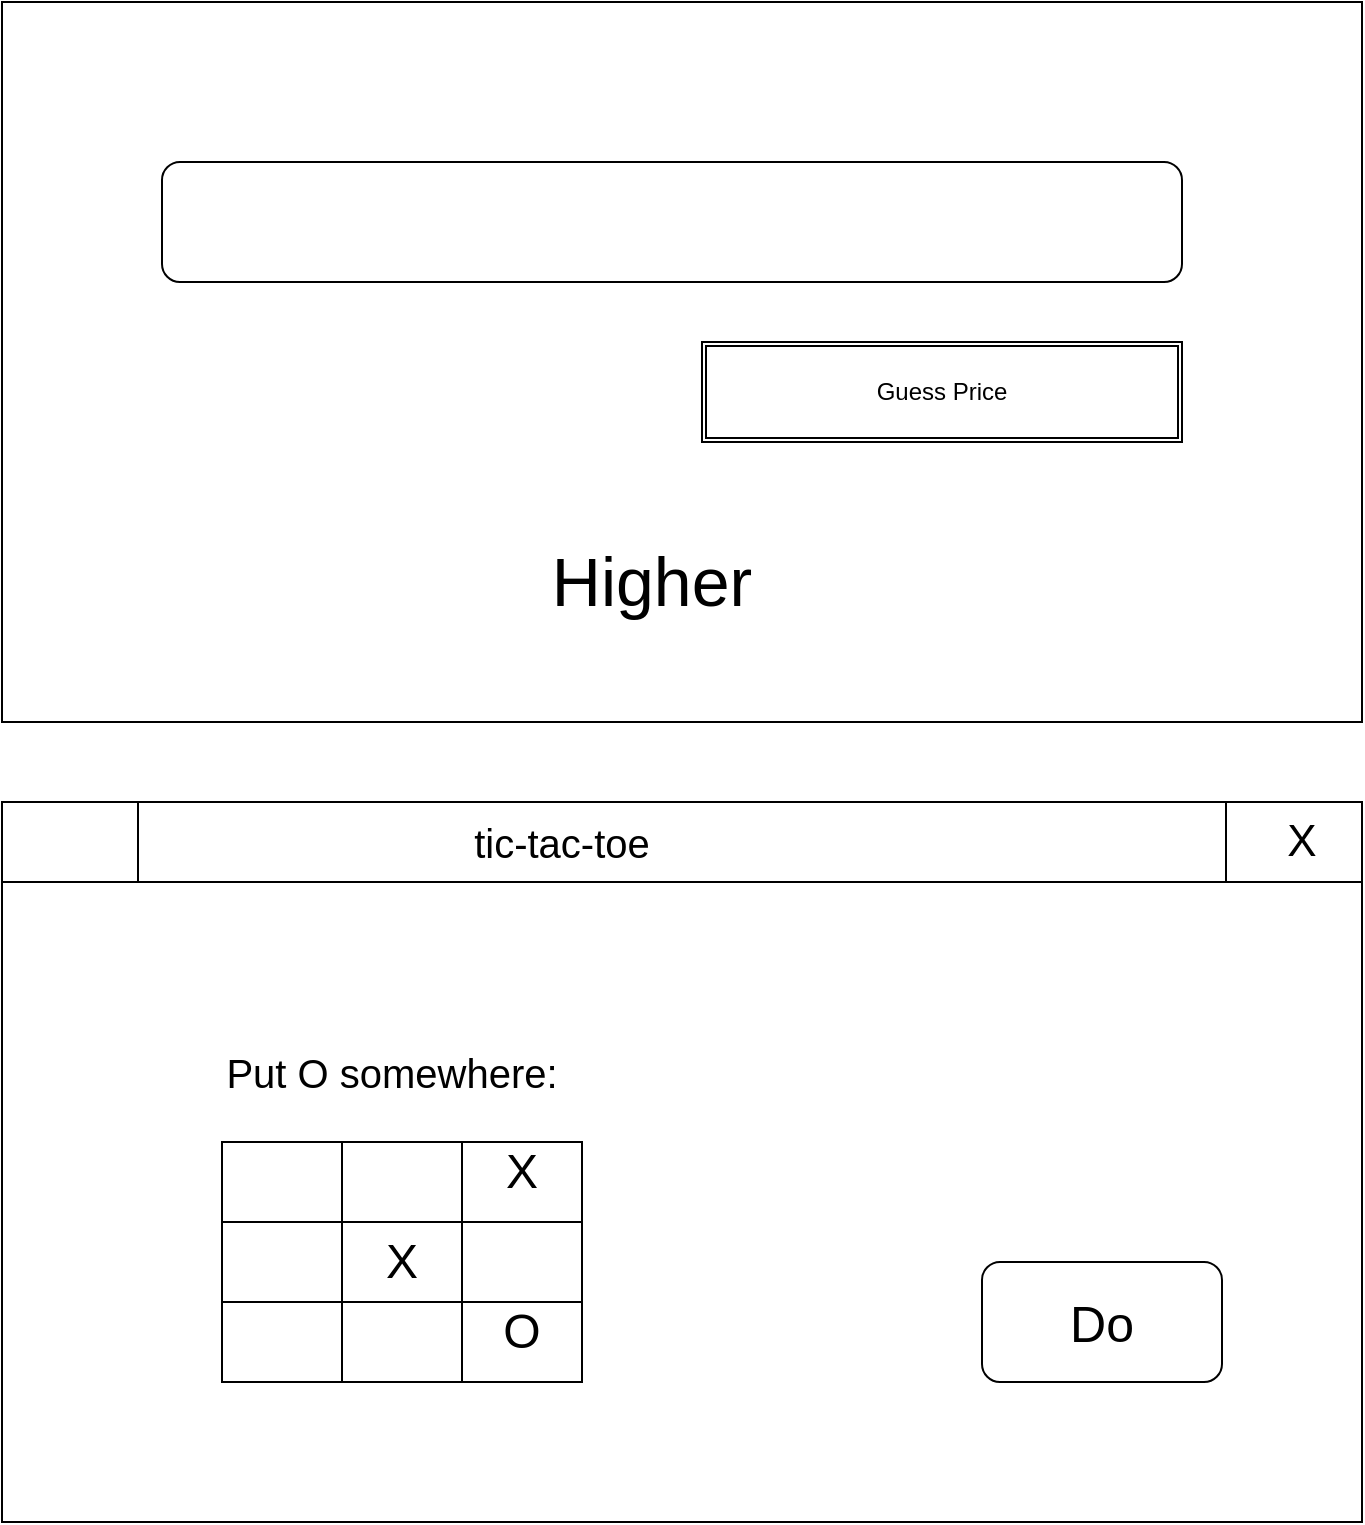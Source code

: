 <mxfile version="24.6.4" type="device">
  <diagram name="Page-1" id="SjKpKD3IOkiGNkq6yPFg">
    <mxGraphModel dx="1029" dy="1041" grid="1" gridSize="10" guides="1" tooltips="1" connect="1" arrows="1" fold="1" page="1" pageScale="1" pageWidth="850" pageHeight="1100" math="0" shadow="0">
      <root>
        <mxCell id="0" />
        <mxCell id="1" parent="0" />
        <mxCell id="2-oQAPJ3MrZxZapzVIqM-2" value="" style="rounded=0;whiteSpace=wrap;html=1;" vertex="1" parent="1">
          <mxGeometry x="80" y="80" width="680" height="360" as="geometry" />
        </mxCell>
        <mxCell id="2-oQAPJ3MrZxZapzVIqM-3" value="" style="rounded=1;whiteSpace=wrap;html=1;" vertex="1" parent="1">
          <mxGeometry x="160" y="160" width="510" height="60" as="geometry" />
        </mxCell>
        <mxCell id="2-oQAPJ3MrZxZapzVIqM-5" value="Guess Price" style="shape=ext;double=1;rounded=0;whiteSpace=wrap;html=1;" vertex="1" parent="1">
          <mxGeometry x="430" y="250" width="240" height="50" as="geometry" />
        </mxCell>
        <mxCell id="2-oQAPJ3MrZxZapzVIqM-6" value="Higher" style="text;strokeColor=none;align=center;fillColor=none;html=1;verticalAlign=middle;whiteSpace=wrap;rounded=0;strokeWidth=6;fontSize=34;" vertex="1" parent="1">
          <mxGeometry x="290" y="330" width="230" height="80" as="geometry" />
        </mxCell>
        <mxCell id="2-oQAPJ3MrZxZapzVIqM-7" value="" style="rounded=0;whiteSpace=wrap;html=1;fontSize=20;" vertex="1" parent="1">
          <mxGeometry x="80" y="480" width="680" height="360" as="geometry" />
        </mxCell>
        <mxCell id="2-oQAPJ3MrZxZapzVIqM-8" value="" style="shape=process;whiteSpace=wrap;html=1;backgroundOutline=1;" vertex="1" parent="1">
          <mxGeometry x="80" y="480" width="680" height="40" as="geometry" />
        </mxCell>
        <mxCell id="2-oQAPJ3MrZxZapzVIqM-9" value="&lt;div style=&quot;font-size: 22px;&quot;&gt;X&lt;/div&gt;" style="text;strokeColor=none;align=center;fillColor=none;html=1;verticalAlign=middle;whiteSpace=wrap;rounded=0;fontSize=22;" vertex="1" parent="1">
          <mxGeometry x="700" y="485" width="60" height="30" as="geometry" />
        </mxCell>
        <mxCell id="2-oQAPJ3MrZxZapzVIqM-10" value="tic-tac-toe" style="text;strokeColor=none;align=center;fillColor=none;html=1;verticalAlign=middle;whiteSpace=wrap;rounded=0;fontSize=20;" vertex="1" parent="1">
          <mxGeometry x="210" y="485" width="300" height="30" as="geometry" />
        </mxCell>
        <mxCell id="2-oQAPJ3MrZxZapzVIqM-12" value="" style="shape=table;startSize=0;container=1;collapsible=0;childLayout=tableLayout;fontSize=16;" vertex="1" parent="1">
          <mxGeometry x="190" y="650" width="180" height="120" as="geometry" />
        </mxCell>
        <mxCell id="2-oQAPJ3MrZxZapzVIqM-13" value="" style="shape=tableRow;horizontal=0;startSize=0;swimlaneHead=0;swimlaneBody=0;strokeColor=inherit;top=0;left=0;bottom=0;right=0;collapsible=0;dropTarget=0;fillColor=none;points=[[0,0.5],[1,0.5]];portConstraint=eastwest;fontSize=16;" vertex="1" parent="2-oQAPJ3MrZxZapzVIqM-12">
          <mxGeometry width="180" height="40" as="geometry" />
        </mxCell>
        <mxCell id="2-oQAPJ3MrZxZapzVIqM-14" value="" style="shape=partialRectangle;html=1;whiteSpace=wrap;connectable=0;strokeColor=inherit;overflow=hidden;fillColor=none;top=0;left=0;bottom=0;right=0;pointerEvents=1;fontSize=16;" vertex="1" parent="2-oQAPJ3MrZxZapzVIqM-13">
          <mxGeometry width="60" height="40" as="geometry">
            <mxRectangle width="60" height="40" as="alternateBounds" />
          </mxGeometry>
        </mxCell>
        <mxCell id="2-oQAPJ3MrZxZapzVIqM-15" value="" style="shape=partialRectangle;html=1;whiteSpace=wrap;connectable=0;strokeColor=inherit;overflow=hidden;fillColor=none;top=0;left=0;bottom=0;right=0;pointerEvents=1;fontSize=16;" vertex="1" parent="2-oQAPJ3MrZxZapzVIqM-13">
          <mxGeometry x="60" width="60" height="40" as="geometry">
            <mxRectangle width="60" height="40" as="alternateBounds" />
          </mxGeometry>
        </mxCell>
        <mxCell id="2-oQAPJ3MrZxZapzVIqM-16" value="" style="shape=partialRectangle;html=1;whiteSpace=wrap;connectable=0;strokeColor=inherit;overflow=hidden;fillColor=none;top=0;left=0;bottom=0;right=0;pointerEvents=1;fontSize=16;" vertex="1" parent="2-oQAPJ3MrZxZapzVIqM-13">
          <mxGeometry x="120" width="60" height="40" as="geometry">
            <mxRectangle width="60" height="40" as="alternateBounds" />
          </mxGeometry>
        </mxCell>
        <mxCell id="2-oQAPJ3MrZxZapzVIqM-17" value="" style="shape=tableRow;horizontal=0;startSize=0;swimlaneHead=0;swimlaneBody=0;strokeColor=inherit;top=0;left=0;bottom=0;right=0;collapsible=0;dropTarget=0;fillColor=none;points=[[0,0.5],[1,0.5]];portConstraint=eastwest;fontSize=16;" vertex="1" parent="2-oQAPJ3MrZxZapzVIqM-12">
          <mxGeometry y="40" width="180" height="40" as="geometry" />
        </mxCell>
        <mxCell id="2-oQAPJ3MrZxZapzVIqM-18" value="" style="shape=partialRectangle;html=1;whiteSpace=wrap;connectable=0;strokeColor=inherit;overflow=hidden;fillColor=none;top=0;left=0;bottom=0;right=0;pointerEvents=1;fontSize=16;" vertex="1" parent="2-oQAPJ3MrZxZapzVIqM-17">
          <mxGeometry width="60" height="40" as="geometry">
            <mxRectangle width="60" height="40" as="alternateBounds" />
          </mxGeometry>
        </mxCell>
        <mxCell id="2-oQAPJ3MrZxZapzVIqM-19" value="" style="shape=partialRectangle;html=1;whiteSpace=wrap;connectable=0;strokeColor=inherit;overflow=hidden;fillColor=none;top=0;left=0;bottom=0;right=0;pointerEvents=1;fontSize=16;" vertex="1" parent="2-oQAPJ3MrZxZapzVIqM-17">
          <mxGeometry x="60" width="60" height="40" as="geometry">
            <mxRectangle width="60" height="40" as="alternateBounds" />
          </mxGeometry>
        </mxCell>
        <mxCell id="2-oQAPJ3MrZxZapzVIqM-20" value="" style="shape=partialRectangle;html=1;whiteSpace=wrap;connectable=0;strokeColor=inherit;overflow=hidden;fillColor=none;top=0;left=0;bottom=0;right=0;pointerEvents=1;fontSize=16;" vertex="1" parent="2-oQAPJ3MrZxZapzVIqM-17">
          <mxGeometry x="120" width="60" height="40" as="geometry">
            <mxRectangle width="60" height="40" as="alternateBounds" />
          </mxGeometry>
        </mxCell>
        <mxCell id="2-oQAPJ3MrZxZapzVIqM-21" value="" style="shape=tableRow;horizontal=0;startSize=0;swimlaneHead=0;swimlaneBody=0;strokeColor=inherit;top=0;left=0;bottom=0;right=0;collapsible=0;dropTarget=0;fillColor=none;points=[[0,0.5],[1,0.5]];portConstraint=eastwest;fontSize=16;" vertex="1" parent="2-oQAPJ3MrZxZapzVIqM-12">
          <mxGeometry y="80" width="180" height="40" as="geometry" />
        </mxCell>
        <mxCell id="2-oQAPJ3MrZxZapzVIqM-22" value="" style="shape=partialRectangle;html=1;whiteSpace=wrap;connectable=0;strokeColor=inherit;overflow=hidden;fillColor=none;top=0;left=0;bottom=0;right=0;pointerEvents=1;fontSize=16;" vertex="1" parent="2-oQAPJ3MrZxZapzVIqM-21">
          <mxGeometry width="60" height="40" as="geometry">
            <mxRectangle width="60" height="40" as="alternateBounds" />
          </mxGeometry>
        </mxCell>
        <mxCell id="2-oQAPJ3MrZxZapzVIqM-23" value="" style="shape=partialRectangle;html=1;whiteSpace=wrap;connectable=0;strokeColor=inherit;overflow=hidden;fillColor=none;top=0;left=0;bottom=0;right=0;pointerEvents=1;fontSize=16;" vertex="1" parent="2-oQAPJ3MrZxZapzVIqM-21">
          <mxGeometry x="60" width="60" height="40" as="geometry">
            <mxRectangle width="60" height="40" as="alternateBounds" />
          </mxGeometry>
        </mxCell>
        <mxCell id="2-oQAPJ3MrZxZapzVIqM-24" value="" style="shape=partialRectangle;html=1;whiteSpace=wrap;connectable=0;strokeColor=inherit;overflow=hidden;fillColor=none;top=0;left=0;bottom=0;right=0;pointerEvents=1;fontSize=16;" vertex="1" parent="2-oQAPJ3MrZxZapzVIqM-21">
          <mxGeometry x="120" width="60" height="40" as="geometry">
            <mxRectangle width="60" height="40" as="alternateBounds" />
          </mxGeometry>
        </mxCell>
        <mxCell id="2-oQAPJ3MrZxZapzVIqM-26" value="" style="rounded=1;whiteSpace=wrap;html=1;" vertex="1" parent="1">
          <mxGeometry x="570" y="710" width="120" height="60" as="geometry" />
        </mxCell>
        <mxCell id="2-oQAPJ3MrZxZapzVIqM-27" value="Do" style="text;strokeColor=none;align=center;fillColor=none;html=1;verticalAlign=middle;whiteSpace=wrap;rounded=0;fontSize=25;" vertex="1" parent="1">
          <mxGeometry x="600" y="725" width="60" height="30" as="geometry" />
        </mxCell>
        <mxCell id="2-oQAPJ3MrZxZapzVIqM-28" value="O" style="text;strokeColor=none;align=center;fillColor=none;html=1;verticalAlign=middle;whiteSpace=wrap;rounded=0;fontSize=24;" vertex="1" parent="1">
          <mxGeometry x="310" y="730" width="60" height="30" as="geometry" />
        </mxCell>
        <mxCell id="2-oQAPJ3MrZxZapzVIqM-29" value="X" style="text;strokeColor=none;align=center;fillColor=none;html=1;verticalAlign=middle;whiteSpace=wrap;rounded=0;fontSize=24;" vertex="1" parent="1">
          <mxGeometry x="250" y="695" width="60" height="30" as="geometry" />
        </mxCell>
        <mxCell id="2-oQAPJ3MrZxZapzVIqM-30" value="X" style="text;strokeColor=none;align=center;fillColor=none;html=1;verticalAlign=middle;whiteSpace=wrap;rounded=0;fontSize=24;" vertex="1" parent="1">
          <mxGeometry x="310" y="650" width="60" height="30" as="geometry" />
        </mxCell>
        <mxCell id="2-oQAPJ3MrZxZapzVIqM-31" value="Put O somewhere:" style="text;strokeColor=none;align=center;fillColor=none;html=1;verticalAlign=middle;whiteSpace=wrap;rounded=0;fontSize=20;" vertex="1" parent="1">
          <mxGeometry x="130" y="600" width="290" height="30" as="geometry" />
        </mxCell>
      </root>
    </mxGraphModel>
  </diagram>
</mxfile>
